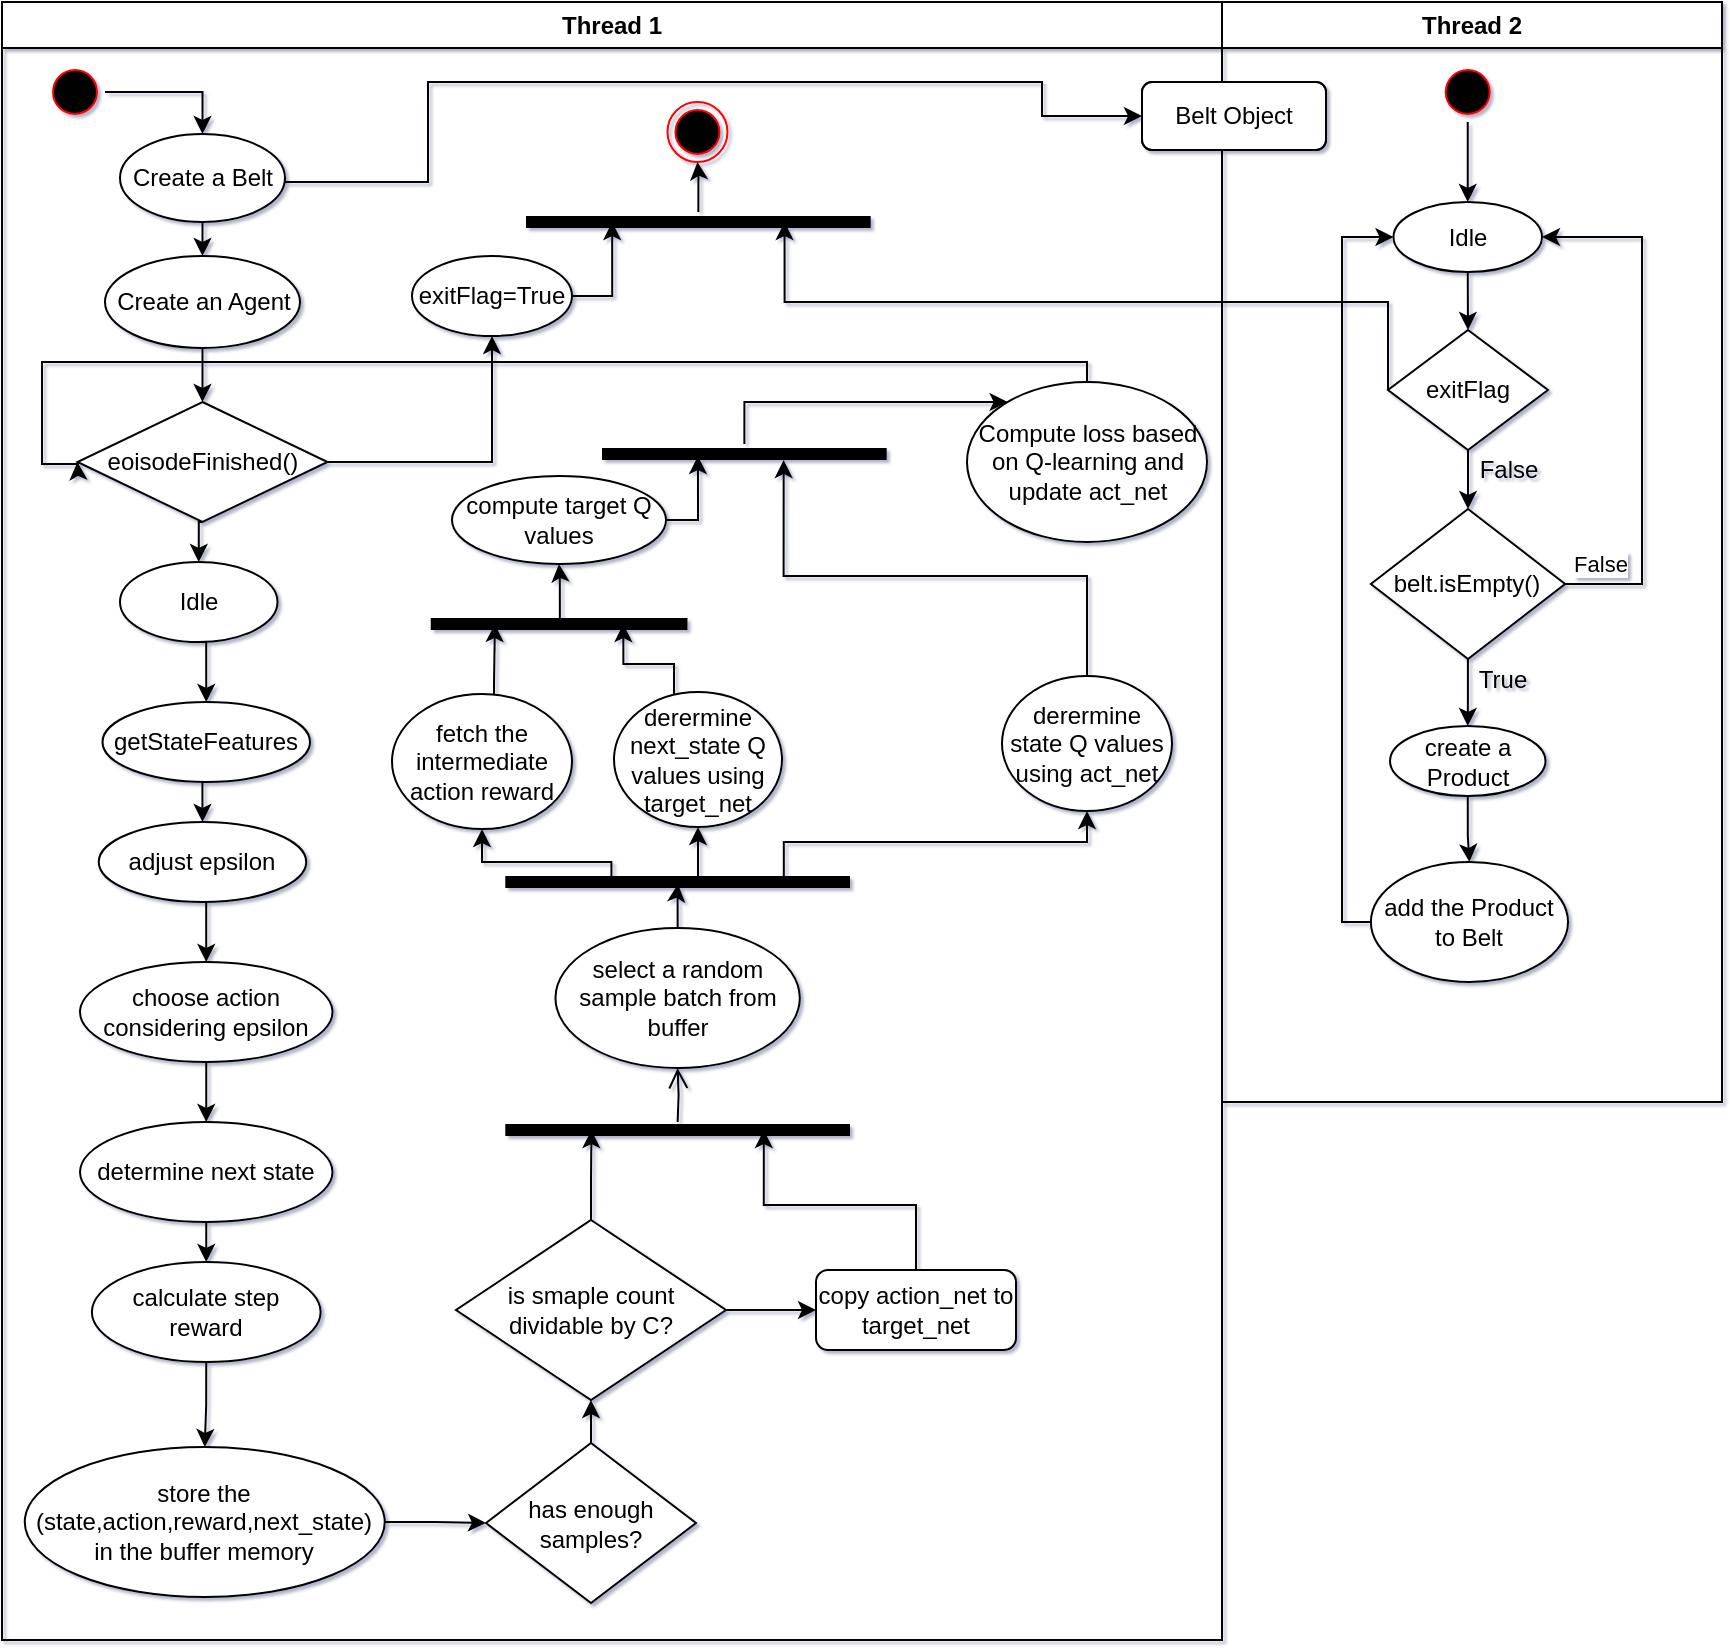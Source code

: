 <mxfile version="16.0.0" type="github">
  <diagram name="Page-1" id="e7e014a7-5840-1c2e-5031-d8a46d1fe8dd">
    <mxGraphModel dx="1350" dy="925" grid="1" gridSize="10" guides="1" tooltips="1" connect="1" arrows="1" fold="1" page="1" pageScale="1" pageWidth="1169" pageHeight="826" background="none" math="0" shadow="1">
      <root>
        <mxCell id="0" />
        <mxCell id="1" parent="0" />
        <mxCell id="3" value="Thread 2" style="swimlane;whiteSpace=wrap;strokeColor=#000000;" parent="1" vertex="1">
          <mxGeometry x="660" width="250" height="550" as="geometry" />
        </mxCell>
        <mxCell id="IZ_L9Osw-Pexkq-K0pFs-16" style="edgeStyle=orthogonalEdgeStyle;rounded=0;orthogonalLoop=1;jettySize=auto;html=1;entryX=0.5;entryY=0;entryDx=0;entryDy=0;" edge="1" parent="3" source="13" target="xOOWta2H1G1LAFOARg2k-72">
          <mxGeometry relative="1" as="geometry" />
        </mxCell>
        <mxCell id="13" value="" style="ellipse;shape=startState;fillColor=#000000;strokeColor=#ff0000;" parent="3" vertex="1">
          <mxGeometry x="107.87" y="30" width="30" height="30" as="geometry" />
        </mxCell>
        <mxCell id="IZ_L9Osw-Pexkq-K0pFs-18" style="edgeStyle=orthogonalEdgeStyle;rounded=0;orthogonalLoop=1;jettySize=auto;html=1;entryX=0.5;entryY=0;entryDx=0;entryDy=0;" edge="1" parent="3" source="xOOWta2H1G1LAFOARg2k-68" target="IZ_L9Osw-Pexkq-K0pFs-15">
          <mxGeometry relative="1" as="geometry" />
        </mxCell>
        <mxCell id="xOOWta2H1G1LAFOARg2k-68" value="exitFlag" style="rhombus;whiteSpace=wrap;html=1;" parent="3" vertex="1">
          <mxGeometry x="83" y="164" width="80" height="60" as="geometry" />
        </mxCell>
        <mxCell id="IZ_L9Osw-Pexkq-K0pFs-17" style="edgeStyle=orthogonalEdgeStyle;rounded=0;orthogonalLoop=1;jettySize=auto;html=1;entryX=0.5;entryY=0;entryDx=0;entryDy=0;" edge="1" parent="3" source="xOOWta2H1G1LAFOARg2k-72" target="xOOWta2H1G1LAFOARg2k-68">
          <mxGeometry relative="1" as="geometry" />
        </mxCell>
        <mxCell id="xOOWta2H1G1LAFOARg2k-72" value="Idle" style="ellipse;whiteSpace=wrap;html=1;" parent="3" vertex="1">
          <mxGeometry x="85.75" y="100" width="74.25" height="35" as="geometry" />
        </mxCell>
        <mxCell id="IZ_L9Osw-Pexkq-K0pFs-26" style="edgeStyle=orthogonalEdgeStyle;rounded=0;orthogonalLoop=1;jettySize=auto;html=1;entryX=0;entryY=0.5;entryDx=0;entryDy=0;" edge="1" parent="3" source="xOOWta2H1G1LAFOARg2k-73" target="xOOWta2H1G1LAFOARg2k-72">
          <mxGeometry relative="1" as="geometry">
            <Array as="points">
              <mxPoint x="60" y="460" />
              <mxPoint x="60" y="118" />
            </Array>
          </mxGeometry>
        </mxCell>
        <mxCell id="xOOWta2H1G1LAFOARg2k-73" value="add the Product to Belt" style="ellipse;whiteSpace=wrap;html=1;" parent="3" vertex="1">
          <mxGeometry x="74.44" y="430" width="98.57" height="60" as="geometry" />
        </mxCell>
        <mxCell id="IZ_L9Osw-Pexkq-K0pFs-25" style="edgeStyle=orthogonalEdgeStyle;rounded=0;orthogonalLoop=1;jettySize=auto;html=1;" edge="1" parent="3" source="xOOWta2H1G1LAFOARg2k-79" target="xOOWta2H1G1LAFOARg2k-73">
          <mxGeometry relative="1" as="geometry" />
        </mxCell>
        <mxCell id="xOOWta2H1G1LAFOARg2k-79" value="create a Product" style="ellipse;whiteSpace=wrap;html=1;" parent="3" vertex="1">
          <mxGeometry x="84" y="362" width="77.75" height="35" as="geometry" />
        </mxCell>
        <mxCell id="IZ_L9Osw-Pexkq-K0pFs-23" style="edgeStyle=orthogonalEdgeStyle;rounded=0;orthogonalLoop=1;jettySize=auto;html=1;entryX=1;entryY=0.5;entryDx=0;entryDy=0;exitX=1;exitY=0.5;exitDx=0;exitDy=0;" edge="1" parent="3" source="IZ_L9Osw-Pexkq-K0pFs-15" target="xOOWta2H1G1LAFOARg2k-72">
          <mxGeometry relative="1" as="geometry">
            <Array as="points">
              <mxPoint x="210" y="291" />
              <mxPoint x="210" y="118" />
            </Array>
          </mxGeometry>
        </mxCell>
        <mxCell id="IZ_L9Osw-Pexkq-K0pFs-27" value="False" style="edgeLabel;html=1;align=center;verticalAlign=middle;resizable=0;points=[];" vertex="1" connectable="0" parent="IZ_L9Osw-Pexkq-K0pFs-23">
          <mxGeometry x="0.103" y="-4" relative="1" as="geometry">
            <mxPoint x="-25" y="96" as="offset" />
          </mxGeometry>
        </mxCell>
        <mxCell id="IZ_L9Osw-Pexkq-K0pFs-24" style="edgeStyle=orthogonalEdgeStyle;rounded=0;orthogonalLoop=1;jettySize=auto;html=1;entryX=0.5;entryY=0;entryDx=0;entryDy=0;" edge="1" parent="3" source="IZ_L9Osw-Pexkq-K0pFs-15" target="xOOWta2H1G1LAFOARg2k-79">
          <mxGeometry relative="1" as="geometry" />
        </mxCell>
        <mxCell id="IZ_L9Osw-Pexkq-K0pFs-15" value="belt.isEmpty()" style="rhombus;whiteSpace=wrap;html=1;" vertex="1" parent="3">
          <mxGeometry x="74.44" y="253.5" width="97.12" height="75" as="geometry" />
        </mxCell>
        <mxCell id="IZ_L9Osw-Pexkq-K0pFs-29" value="False" style="text;html=1;align=center;verticalAlign=middle;resizable=0;points=[];autosize=1;strokeColor=none;fillColor=none;" vertex="1" parent="3">
          <mxGeometry x="123" y="224" width="40" height="20" as="geometry" />
        </mxCell>
        <mxCell id="IZ_L9Osw-Pexkq-K0pFs-28" value="True" style="text;html=1;align=center;verticalAlign=middle;resizable=0;points=[];autosize=1;strokeColor=none;fillColor=none;" vertex="1" parent="3">
          <mxGeometry x="120" y="328.5" width="40" height="20" as="geometry" />
        </mxCell>
        <mxCell id="xOOWta2H1G1LAFOARg2k-67" value="Belt Object" style="rounded=1;whiteSpace=wrap;html=1;" parent="3" vertex="1">
          <mxGeometry x="-40" y="40" width="92" height="34" as="geometry" />
        </mxCell>
        <mxCell id="2" value="Thread 1" style="swimlane;whiteSpace=wrap" parent="1" vertex="1">
          <mxGeometry x="50" width="610" height="819" as="geometry" />
        </mxCell>
        <mxCell id="IZ_L9Osw-Pexkq-K0pFs-125" style="edgeStyle=orthogonalEdgeStyle;rounded=0;orthogonalLoop=1;jettySize=auto;html=1;strokeColor=#000000;" edge="1" parent="2" source="5" target="xOOWta2H1G1LAFOARg2k-70">
          <mxGeometry relative="1" as="geometry" />
        </mxCell>
        <mxCell id="5" value="" style="ellipse;shape=startState;fillColor=#000000;strokeColor=#ff0000;" parent="2" vertex="1">
          <mxGeometry x="21.5" y="30" width="30" height="30" as="geometry" />
        </mxCell>
        <mxCell id="IZ_L9Osw-Pexkq-K0pFs-109" style="edgeStyle=orthogonalEdgeStyle;rounded=0;orthogonalLoop=1;jettySize=auto;html=1;exitX=0.5;exitY=1;exitDx=0;exitDy=0;entryX=0.5;entryY=0;entryDx=0;entryDy=0;strokeColor=#000000;" edge="1" parent="2" source="xOOWta2H1G1LAFOARg2k-70" target="xOOWta2H1G1LAFOARg2k-71">
          <mxGeometry relative="1" as="geometry" />
        </mxCell>
        <mxCell id="xOOWta2H1G1LAFOARg2k-70" value="Create a Belt" style="ellipse;whiteSpace=wrap;html=1;" parent="2" vertex="1">
          <mxGeometry x="59" y="66" width="82.5" height="44" as="geometry" />
        </mxCell>
        <mxCell id="IZ_L9Osw-Pexkq-K0pFs-110" style="edgeStyle=orthogonalEdgeStyle;rounded=0;orthogonalLoop=1;jettySize=auto;html=1;exitX=0.5;exitY=1;exitDx=0;exitDy=0;entryX=0.5;entryY=0;entryDx=0;entryDy=0;strokeColor=#000000;" edge="1" parent="2" source="xOOWta2H1G1LAFOARg2k-71" target="IZ_L9Osw-Pexkq-K0pFs-32">
          <mxGeometry relative="1" as="geometry" />
        </mxCell>
        <mxCell id="xOOWta2H1G1LAFOARg2k-71" value="Create an Agent" style="ellipse;whiteSpace=wrap;html=1;" parent="2" vertex="1">
          <mxGeometry x="51.5" y="127" width="97.5" height="46" as="geometry" />
        </mxCell>
        <mxCell id="IZ_L9Osw-Pexkq-K0pFs-111" style="edgeStyle=orthogonalEdgeStyle;rounded=0;orthogonalLoop=1;jettySize=auto;html=1;exitX=0.5;exitY=1;exitDx=0;exitDy=0;entryX=0.5;entryY=0;entryDx=0;entryDy=0;strokeColor=#000000;" edge="1" parent="2" source="IZ_L9Osw-Pexkq-K0pFs-32" target="IZ_L9Osw-Pexkq-K0pFs-33">
          <mxGeometry relative="1" as="geometry" />
        </mxCell>
        <mxCell id="IZ_L9Osw-Pexkq-K0pFs-128" style="edgeStyle=orthogonalEdgeStyle;rounded=0;orthogonalLoop=1;jettySize=auto;html=1;entryX=0.5;entryY=1;entryDx=0;entryDy=0;strokeColor=#000000;" edge="1" parent="2" source="IZ_L9Osw-Pexkq-K0pFs-32" target="IZ_L9Osw-Pexkq-K0pFs-126">
          <mxGeometry relative="1" as="geometry" />
        </mxCell>
        <mxCell id="IZ_L9Osw-Pexkq-K0pFs-32" value="eoisodeFinished()" style="rhombus;whiteSpace=wrap;html=1;" vertex="1" parent="2">
          <mxGeometry x="37.75" y="200" width="125" height="60" as="geometry" />
        </mxCell>
        <mxCell id="IZ_L9Osw-Pexkq-K0pFs-112" style="edgeStyle=orthogonalEdgeStyle;rounded=0;orthogonalLoop=1;jettySize=auto;html=1;exitX=0.5;exitY=1;exitDx=0;exitDy=0;entryX=0.5;entryY=0;entryDx=0;entryDy=0;strokeColor=#000000;" edge="1" parent="2" source="IZ_L9Osw-Pexkq-K0pFs-33" target="IZ_L9Osw-Pexkq-K0pFs-38">
          <mxGeometry relative="1" as="geometry" />
        </mxCell>
        <mxCell id="IZ_L9Osw-Pexkq-K0pFs-33" value="Idle" style="ellipse;whiteSpace=wrap;html=1;" vertex="1" parent="2">
          <mxGeometry x="59" y="280" width="78.75" height="40" as="geometry" />
        </mxCell>
        <mxCell id="IZ_L9Osw-Pexkq-K0pFs-113" style="edgeStyle=orthogonalEdgeStyle;rounded=0;orthogonalLoop=1;jettySize=auto;html=1;exitX=0.5;exitY=1;exitDx=0;exitDy=0;entryX=0.5;entryY=0;entryDx=0;entryDy=0;strokeColor=#000000;" edge="1" parent="2" source="IZ_L9Osw-Pexkq-K0pFs-38" target="IZ_L9Osw-Pexkq-K0pFs-39">
          <mxGeometry relative="1" as="geometry" />
        </mxCell>
        <mxCell id="IZ_L9Osw-Pexkq-K0pFs-38" value="getStateFeatures" style="ellipse;whiteSpace=wrap;html=1;" vertex="1" parent="2">
          <mxGeometry x="50.26" y="350" width="103.74" height="40" as="geometry" />
        </mxCell>
        <mxCell id="IZ_L9Osw-Pexkq-K0pFs-114" style="edgeStyle=orthogonalEdgeStyle;rounded=0;orthogonalLoop=1;jettySize=auto;html=1;exitX=0.5;exitY=1;exitDx=0;exitDy=0;entryX=0.5;entryY=0;entryDx=0;entryDy=0;strokeColor=#000000;" edge="1" parent="2" source="IZ_L9Osw-Pexkq-K0pFs-39" target="IZ_L9Osw-Pexkq-K0pFs-40">
          <mxGeometry relative="1" as="geometry" />
        </mxCell>
        <mxCell id="IZ_L9Osw-Pexkq-K0pFs-39" value="adjust epsilon" style="ellipse;whiteSpace=wrap;html=1;" vertex="1" parent="2">
          <mxGeometry x="48.37" y="410" width="103.75" height="40" as="geometry" />
        </mxCell>
        <mxCell id="IZ_L9Osw-Pexkq-K0pFs-115" style="edgeStyle=orthogonalEdgeStyle;rounded=0;orthogonalLoop=1;jettySize=auto;html=1;exitX=0.5;exitY=1;exitDx=0;exitDy=0;entryX=0.5;entryY=0;entryDx=0;entryDy=0;strokeColor=#000000;" edge="1" parent="2" source="IZ_L9Osw-Pexkq-K0pFs-40" target="IZ_L9Osw-Pexkq-K0pFs-41">
          <mxGeometry relative="1" as="geometry" />
        </mxCell>
        <mxCell id="IZ_L9Osw-Pexkq-K0pFs-40" value="choose action considering epsilon" style="ellipse;whiteSpace=wrap;html=1;" vertex="1" parent="2">
          <mxGeometry x="39" y="480" width="126.25" height="50" as="geometry" />
        </mxCell>
        <mxCell id="IZ_L9Osw-Pexkq-K0pFs-116" style="edgeStyle=orthogonalEdgeStyle;rounded=0;orthogonalLoop=1;jettySize=auto;html=1;exitX=0.5;exitY=1;exitDx=0;exitDy=0;entryX=0.5;entryY=0;entryDx=0;entryDy=0;strokeColor=#000000;" edge="1" parent="2" source="IZ_L9Osw-Pexkq-K0pFs-41" target="IZ_L9Osw-Pexkq-K0pFs-42">
          <mxGeometry relative="1" as="geometry" />
        </mxCell>
        <mxCell id="IZ_L9Osw-Pexkq-K0pFs-41" value="determine next state" style="ellipse;whiteSpace=wrap;html=1;" vertex="1" parent="2">
          <mxGeometry x="39" y="560" width="126.25" height="50" as="geometry" />
        </mxCell>
        <mxCell id="IZ_L9Osw-Pexkq-K0pFs-117" style="edgeStyle=orthogonalEdgeStyle;rounded=0;orthogonalLoop=1;jettySize=auto;html=1;exitX=0.5;exitY=1;exitDx=0;exitDy=0;entryX=0.5;entryY=0;entryDx=0;entryDy=0;strokeColor=#000000;" edge="1" parent="2" source="IZ_L9Osw-Pexkq-K0pFs-42" target="IZ_L9Osw-Pexkq-K0pFs-43">
          <mxGeometry relative="1" as="geometry" />
        </mxCell>
        <mxCell id="IZ_L9Osw-Pexkq-K0pFs-42" value="calculate step reward" style="ellipse;whiteSpace=wrap;html=1;" vertex="1" parent="2">
          <mxGeometry x="44.94" y="630" width="114.37" height="50" as="geometry" />
        </mxCell>
        <mxCell id="IZ_L9Osw-Pexkq-K0pFs-118" value="" style="edgeStyle=orthogonalEdgeStyle;rounded=0;orthogonalLoop=1;jettySize=auto;html=1;strokeColor=#000000;" edge="1" parent="2" source="IZ_L9Osw-Pexkq-K0pFs-43" target="IZ_L9Osw-Pexkq-K0pFs-44">
          <mxGeometry relative="1" as="geometry" />
        </mxCell>
        <mxCell id="IZ_L9Osw-Pexkq-K0pFs-43" value="store the (state,action,reward,next_state) in the buffer memory" style="ellipse;whiteSpace=wrap;html=1;" vertex="1" parent="2">
          <mxGeometry x="11.38" y="722.5" width="180" height="75" as="geometry" />
        </mxCell>
        <mxCell id="IZ_L9Osw-Pexkq-K0pFs-119" style="edgeStyle=orthogonalEdgeStyle;rounded=0;orthogonalLoop=1;jettySize=auto;html=1;exitX=0.5;exitY=0;exitDx=0;exitDy=0;entryX=0.5;entryY=1;entryDx=0;entryDy=0;strokeColor=#000000;" edge="1" parent="2" source="IZ_L9Osw-Pexkq-K0pFs-44" target="IZ_L9Osw-Pexkq-K0pFs-45">
          <mxGeometry relative="1" as="geometry" />
        </mxCell>
        <mxCell id="IZ_L9Osw-Pexkq-K0pFs-44" value="has enough samples?" style="rhombus;whiteSpace=wrap;html=1;" vertex="1" parent="2">
          <mxGeometry x="242" y="720.5" width="105" height="80" as="geometry" />
        </mxCell>
        <mxCell id="IZ_L9Osw-Pexkq-K0pFs-54" style="edgeStyle=orthogonalEdgeStyle;rounded=0;orthogonalLoop=1;jettySize=auto;html=1;entryX=0.75;entryY=0.5;entryDx=0;entryDy=0;entryPerimeter=0;strokeColor=#000000;" edge="1" parent="2" source="IZ_L9Osw-Pexkq-K0pFs-45" target="IZ_L9Osw-Pexkq-K0pFs-48">
          <mxGeometry relative="1" as="geometry" />
        </mxCell>
        <mxCell id="IZ_L9Osw-Pexkq-K0pFs-120" style="edgeStyle=orthogonalEdgeStyle;rounded=0;orthogonalLoop=1;jettySize=auto;html=1;entryX=0;entryY=0.5;entryDx=0;entryDy=0;strokeColor=#000000;" edge="1" parent="2" source="IZ_L9Osw-Pexkq-K0pFs-45" target="IZ_L9Osw-Pexkq-K0pFs-46">
          <mxGeometry relative="1" as="geometry" />
        </mxCell>
        <mxCell id="IZ_L9Osw-Pexkq-K0pFs-45" value="is smaple count dividable by C?" style="rhombus;whiteSpace=wrap;html=1;" vertex="1" parent="2">
          <mxGeometry x="227" y="609" width="135" height="90" as="geometry" />
        </mxCell>
        <mxCell id="IZ_L9Osw-Pexkq-K0pFs-53" style="edgeStyle=orthogonalEdgeStyle;rounded=0;orthogonalLoop=1;jettySize=auto;html=1;entryX=0.25;entryY=0.5;entryDx=0;entryDy=0;entryPerimeter=0;strokeColor=#000000;" edge="1" parent="2" source="IZ_L9Osw-Pexkq-K0pFs-46" target="IZ_L9Osw-Pexkq-K0pFs-48">
          <mxGeometry relative="1" as="geometry" />
        </mxCell>
        <mxCell id="IZ_L9Osw-Pexkq-K0pFs-46" value="copy action_net to target_net" style="rounded=1;whiteSpace=wrap;html=1;" vertex="1" parent="2">
          <mxGeometry x="407" y="634" width="100" height="40" as="geometry" />
        </mxCell>
        <mxCell id="IZ_L9Osw-Pexkq-K0pFs-52" value="" style="group" vertex="1" connectable="0" parent="2">
          <mxGeometry x="251.64" y="531" width="172.36" height="38" as="geometry" />
        </mxCell>
        <mxCell id="IZ_L9Osw-Pexkq-K0pFs-48" value="" style="shape=line;html=1;strokeWidth=6;strokeColor=#000000;rotation=-180;flipH=0;flipV=0;" vertex="1" parent="IZ_L9Osw-Pexkq-K0pFs-52">
          <mxGeometry y="28" width="172.36" height="10" as="geometry" />
        </mxCell>
        <mxCell id="IZ_L9Osw-Pexkq-K0pFs-49" value="" style="edgeStyle=orthogonalEdgeStyle;html=1;verticalAlign=bottom;endArrow=open;endSize=8;strokeColor=#000000;rounded=0;entryX=0.5;entryY=1;entryDx=0;entryDy=0;" edge="1" parent="IZ_L9Osw-Pexkq-K0pFs-52" target="IZ_L9Osw-Pexkq-K0pFs-55">
          <mxGeometry relative="1" as="geometry">
            <mxPoint x="86.18" as="targetPoint" />
            <mxPoint x="86.18" y="29" as="sourcePoint" />
            <Array as="points" />
          </mxGeometry>
        </mxCell>
        <mxCell id="IZ_L9Osw-Pexkq-K0pFs-68" style="edgeStyle=orthogonalEdgeStyle;rounded=0;orthogonalLoop=1;jettySize=auto;html=1;entryX=0.499;entryY=0.4;entryDx=0;entryDy=0;entryPerimeter=0;strokeColor=#000000;" edge="1" parent="2" source="IZ_L9Osw-Pexkq-K0pFs-55" target="IZ_L9Osw-Pexkq-K0pFs-60">
          <mxGeometry relative="1" as="geometry" />
        </mxCell>
        <mxCell id="IZ_L9Osw-Pexkq-K0pFs-55" value="select a random sample batch from buffer" style="ellipse;whiteSpace=wrap;html=1;strokeColor=#000000;" vertex="1" parent="2">
          <mxGeometry x="276.73" y="463" width="122.18" height="70" as="geometry" />
        </mxCell>
        <mxCell id="IZ_L9Osw-Pexkq-K0pFs-75" style="edgeStyle=orthogonalEdgeStyle;rounded=0;orthogonalLoop=1;jettySize=auto;html=1;exitX=0.25;exitY=0.5;exitDx=0;exitDy=0;exitPerimeter=0;entryX=0.5;entryY=1;entryDx=0;entryDy=0;strokeColor=#000000;" edge="1" parent="2" target="IZ_L9Osw-Pexkq-K0pFs-65">
          <mxGeometry relative="1" as="geometry">
            <mxPoint x="390.91" y="437" as="sourcePoint" />
            <Array as="points">
              <mxPoint x="391" y="420" />
              <mxPoint x="543" y="420" />
            </Array>
          </mxGeometry>
        </mxCell>
        <mxCell id="IZ_L9Osw-Pexkq-K0pFs-76" style="edgeStyle=orthogonalEdgeStyle;rounded=0;orthogonalLoop=1;jettySize=auto;html=1;exitX=0.75;exitY=0.5;exitDx=0;exitDy=0;exitPerimeter=0;entryX=0.5;entryY=1;entryDx=0;entryDy=0;strokeColor=#000000;" edge="1" parent="2" target="IZ_L9Osw-Pexkq-K0pFs-67">
          <mxGeometry relative="1" as="geometry">
            <mxPoint x="304.73" y="437" as="sourcePoint" />
            <Array as="points">
              <mxPoint x="305" y="430" />
              <mxPoint x="240" y="430" />
            </Array>
          </mxGeometry>
        </mxCell>
        <mxCell id="IZ_L9Osw-Pexkq-K0pFs-79" style="edgeStyle=orthogonalEdgeStyle;rounded=0;orthogonalLoop=1;jettySize=auto;html=1;entryX=0.5;entryY=1;entryDx=0;entryDy=0;strokeColor=#000000;exitX=0.447;exitY=0.3;exitDx=0;exitDy=0;exitPerimeter=0;" edge="1" parent="2" source="IZ_L9Osw-Pexkq-K0pFs-60" target="IZ_L9Osw-Pexkq-K0pFs-66">
          <mxGeometry relative="1" as="geometry">
            <mxPoint x="347.816" y="432" as="sourcePoint" />
          </mxGeometry>
        </mxCell>
        <mxCell id="IZ_L9Osw-Pexkq-K0pFs-60" value="" style="shape=line;html=1;strokeWidth=6;strokeColor=#000000;rotation=-180;flipH=0;flipV=0;" vertex="1" parent="2">
          <mxGeometry x="251.64" y="435" width="172.36" height="10" as="geometry" />
        </mxCell>
        <mxCell id="IZ_L9Osw-Pexkq-K0pFs-88" style="edgeStyle=orthogonalEdgeStyle;rounded=0;orthogonalLoop=1;jettySize=auto;html=1;entryX=0.362;entryY=0.2;entryDx=0;entryDy=0;entryPerimeter=0;strokeColor=#000000;" edge="1" parent="2" source="IZ_L9Osw-Pexkq-K0pFs-65" target="IZ_L9Osw-Pexkq-K0pFs-86">
          <mxGeometry relative="1" as="geometry">
            <Array as="points">
              <mxPoint x="543" y="287" />
              <mxPoint x="391" y="287" />
            </Array>
          </mxGeometry>
        </mxCell>
        <mxCell id="IZ_L9Osw-Pexkq-K0pFs-65" value="derermine state Q values using act_net" style="ellipse;whiteSpace=wrap;html=1;strokeColor=#000000;" vertex="1" parent="2">
          <mxGeometry x="500" y="337" width="85" height="67.5" as="geometry" />
        </mxCell>
        <mxCell id="IZ_L9Osw-Pexkq-K0pFs-93" style="edgeStyle=orthogonalEdgeStyle;rounded=0;orthogonalLoop=1;jettySize=auto;html=1;entryX=0.25;entryY=0.5;entryDx=0;entryDy=0;entryPerimeter=0;strokeColor=#000000;" edge="1" parent="2" source="IZ_L9Osw-Pexkq-K0pFs-66" target="IZ_L9Osw-Pexkq-K0pFs-74">
          <mxGeometry relative="1" as="geometry">
            <Array as="points">
              <mxPoint x="336" y="331" />
              <mxPoint x="311" y="331" />
            </Array>
          </mxGeometry>
        </mxCell>
        <mxCell id="IZ_L9Osw-Pexkq-K0pFs-66" value="&lt;span&gt;derermine next_state Q values using target_net&lt;/span&gt;" style="ellipse;whiteSpace=wrap;html=1;strokeColor=#000000;" vertex="1" parent="2">
          <mxGeometry x="306" y="345" width="84" height="67.5" as="geometry" />
        </mxCell>
        <mxCell id="IZ_L9Osw-Pexkq-K0pFs-67" value="fetch the intermediate action reward" style="ellipse;whiteSpace=wrap;html=1;strokeColor=#000000;" vertex="1" parent="2">
          <mxGeometry x="195" y="346" width="90" height="67.5" as="geometry" />
        </mxCell>
        <mxCell id="IZ_L9Osw-Pexkq-K0pFs-103" style="edgeStyle=orthogonalEdgeStyle;rounded=0;orthogonalLoop=1;jettySize=auto;html=1;entryX=0.5;entryY=1;entryDx=0;entryDy=0;strokeColor=#000000;" edge="1" parent="2" source="IZ_L9Osw-Pexkq-K0pFs-57" target="IZ_L9Osw-Pexkq-K0pFs-100">
          <mxGeometry relative="1" as="geometry" />
        </mxCell>
        <mxCell id="IZ_L9Osw-Pexkq-K0pFs-57" value="" style="shape=line;html=1;strokeWidth=6;strokeColor=#000000;rotation=-180;flipH=0;flipV=0;" vertex="1" parent="2">
          <mxGeometry x="262" y="105" width="172.36" height="10" as="geometry" />
        </mxCell>
        <mxCell id="IZ_L9Osw-Pexkq-K0pFs-87" style="edgeStyle=orthogonalEdgeStyle;rounded=0;orthogonalLoop=1;jettySize=auto;html=1;entryX=0.663;entryY=0.4;entryDx=0;entryDy=0;entryPerimeter=0;strokeColor=#000000;exitX=1;exitY=0.5;exitDx=0;exitDy=0;" edge="1" parent="2" source="IZ_L9Osw-Pexkq-K0pFs-83" target="IZ_L9Osw-Pexkq-K0pFs-86">
          <mxGeometry relative="1" as="geometry" />
        </mxCell>
        <mxCell id="IZ_L9Osw-Pexkq-K0pFs-83" value="compute target Q values" style="ellipse;whiteSpace=wrap;html=1;strokeColor=#000000;" vertex="1" parent="2">
          <mxGeometry x="225" y="237" width="107" height="44" as="geometry" />
        </mxCell>
        <mxCell id="IZ_L9Osw-Pexkq-K0pFs-98" style="edgeStyle=orthogonalEdgeStyle;rounded=0;orthogonalLoop=1;jettySize=auto;html=1;strokeColor=#000000;exitX=0.497;exitY=0.7;exitDx=0;exitDy=0;exitPerimeter=0;" edge="1" parent="2" source="IZ_L9Osw-Pexkq-K0pFs-74" target="IZ_L9Osw-Pexkq-K0pFs-83">
          <mxGeometry relative="1" as="geometry" />
        </mxCell>
        <mxCell id="IZ_L9Osw-Pexkq-K0pFs-74" value="" style="shape=line;html=1;strokeWidth=6;strokeColor=#000000;rotation=-180;flipH=0;flipV=0;" vertex="1" parent="2">
          <mxGeometry x="214.38" y="306" width="128.36" height="10" as="geometry" />
        </mxCell>
        <mxCell id="IZ_L9Osw-Pexkq-K0pFs-82" style="edgeStyle=orthogonalEdgeStyle;rounded=0;orthogonalLoop=1;jettySize=auto;html=1;entryX=0.75;entryY=0.5;entryDx=0;entryDy=0;entryPerimeter=0;strokeColor=#000000;" edge="1" parent="2" source="IZ_L9Osw-Pexkq-K0pFs-67" target="IZ_L9Osw-Pexkq-K0pFs-74">
          <mxGeometry relative="1" as="geometry">
            <Array as="points">
              <mxPoint x="246" y="341" />
              <mxPoint x="246" y="341" />
            </Array>
          </mxGeometry>
        </mxCell>
        <mxCell id="IZ_L9Osw-Pexkq-K0pFs-122" style="edgeStyle=orthogonalEdgeStyle;rounded=0;orthogonalLoop=1;jettySize=auto;html=1;strokeColor=#000000;" edge="1" parent="2" source="IZ_L9Osw-Pexkq-K0pFs-86" target="IZ_L9Osw-Pexkq-K0pFs-89">
          <mxGeometry relative="1" as="geometry">
            <Array as="points">
              <mxPoint x="371" y="200" />
            </Array>
          </mxGeometry>
        </mxCell>
        <mxCell id="IZ_L9Osw-Pexkq-K0pFs-86" value="" style="shape=line;html=1;strokeWidth=6;strokeColor=#000000;rotation=-180;flipH=0;flipV=0;" vertex="1" parent="2">
          <mxGeometry x="300" y="221" width="142.36" height="10" as="geometry" />
        </mxCell>
        <mxCell id="IZ_L9Osw-Pexkq-K0pFs-123" style="edgeStyle=orthogonalEdgeStyle;rounded=0;orthogonalLoop=1;jettySize=auto;html=1;entryX=0;entryY=0.5;entryDx=0;entryDy=0;strokeColor=#000000;" edge="1" parent="2" source="IZ_L9Osw-Pexkq-K0pFs-89" target="IZ_L9Osw-Pexkq-K0pFs-32">
          <mxGeometry relative="1" as="geometry">
            <Array as="points">
              <mxPoint x="543" y="180" />
              <mxPoint x="20" y="180" />
              <mxPoint x="20" y="231" />
            </Array>
          </mxGeometry>
        </mxCell>
        <mxCell id="IZ_L9Osw-Pexkq-K0pFs-89" value="Compute loss based on Q-learning and update act_net" style="ellipse;whiteSpace=wrap;html=1;" vertex="1" parent="2">
          <mxGeometry x="482.5" y="190" width="120" height="80" as="geometry" />
        </mxCell>
        <mxCell id="IZ_L9Osw-Pexkq-K0pFs-100" value="" style="ellipse;html=1;shape=endState;fillColor=#000000;strokeColor=#ff0000;" vertex="1" parent="2">
          <mxGeometry x="332.74" y="50" width="30" height="30" as="geometry" />
        </mxCell>
        <mxCell id="IZ_L9Osw-Pexkq-K0pFs-130" style="edgeStyle=orthogonalEdgeStyle;rounded=0;orthogonalLoop=1;jettySize=auto;html=1;entryX=0.75;entryY=0.5;entryDx=0;entryDy=0;entryPerimeter=0;strokeColor=#000000;" edge="1" parent="2" source="IZ_L9Osw-Pexkq-K0pFs-126" target="IZ_L9Osw-Pexkq-K0pFs-57">
          <mxGeometry relative="1" as="geometry">
            <Array as="points">
              <mxPoint x="305" y="147" />
            </Array>
          </mxGeometry>
        </mxCell>
        <mxCell id="IZ_L9Osw-Pexkq-K0pFs-126" value="exitFlag=True" style="ellipse;whiteSpace=wrap;html=1;strokeColor=#000000;" vertex="1" parent="2">
          <mxGeometry x="205" y="127" width="80" height="40" as="geometry" />
        </mxCell>
        <mxCell id="IZ_L9Osw-Pexkq-K0pFs-30" style="edgeStyle=orthogonalEdgeStyle;rounded=0;orthogonalLoop=1;jettySize=auto;html=1;entryX=0;entryY=0.5;entryDx=0;entryDy=0;exitX=1;exitY=0.5;exitDx=0;exitDy=0;" edge="1" parent="1" source="xOOWta2H1G1LAFOARg2k-70" target="xOOWta2H1G1LAFOARg2k-67">
          <mxGeometry relative="1" as="geometry">
            <mxPoint x="240" y="96" as="sourcePoint" />
            <Array as="points">
              <mxPoint x="192" y="90" />
              <mxPoint x="263" y="90" />
              <mxPoint x="263" y="40" />
              <mxPoint x="570" y="40" />
              <mxPoint x="570" y="57" />
            </Array>
          </mxGeometry>
        </mxCell>
        <mxCell id="IZ_L9Osw-Pexkq-K0pFs-107" style="edgeStyle=orthogonalEdgeStyle;rounded=0;orthogonalLoop=1;jettySize=auto;html=1;exitX=0;exitY=0.5;exitDx=0;exitDy=0;entryX=0.25;entryY=0.5;entryDx=0;entryDy=0;entryPerimeter=0;strokeColor=#000000;" edge="1" parent="1" source="xOOWta2H1G1LAFOARg2k-68" target="IZ_L9Osw-Pexkq-K0pFs-57">
          <mxGeometry relative="1" as="geometry">
            <Array as="points">
              <mxPoint x="743" y="150" />
              <mxPoint x="441" y="150" />
            </Array>
          </mxGeometry>
        </mxCell>
        <mxCell id="IZ_L9Osw-Pexkq-K0pFs-108" value="Belt Object" style="rounded=1;whiteSpace=wrap;html=1;" vertex="1" parent="1">
          <mxGeometry x="620" y="40" width="92" height="34" as="geometry" />
        </mxCell>
      </root>
    </mxGraphModel>
  </diagram>
</mxfile>
